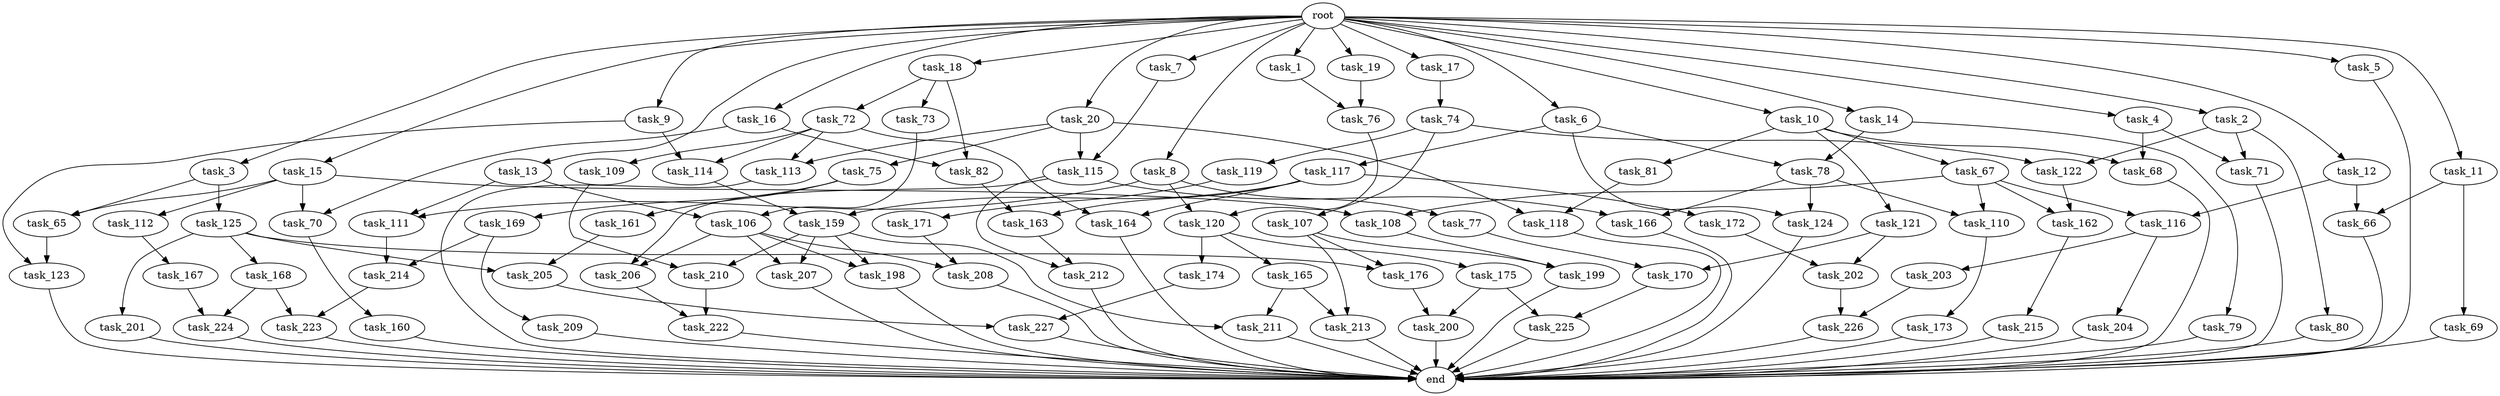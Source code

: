 digraph G {
  task_207 [size="627065225.216000"];
  task_16 [size="1.024000"];
  task_227 [size="936302870.528000"];
  task_212 [size="446676598.784000"];
  task_168 [size="309237645.312000"];
  task_115 [size="292057776.128000"];
  task_17 [size="1.024000"];
  task_125 [size="420906795.008000"];
  task_12 [size="1.024000"];
  task_172 [size="34359738.368000"];
  task_119 [size="309237645.312000"];
  task_111 [size="893353197.568000"];
  task_11 [size="1.024000"];
  task_20 [size="1.024000"];
  task_166 [size="996432412.672000"];
  task_68 [size="343597383.680000"];
  task_162 [size="154618822.656000"];
  task_205 [size="446676598.784000"];
  task_6 [size="1.024000"];
  task_78 [size="1168231104.512000"];
  task_176 [size="618475290.624000"];
  task_1 [size="1.024000"];
  task_108 [size="154618822.656000"];
  task_13 [size="1.024000"];
  task_123 [size="833223655.424000"];
  task_79 [size="309237645.312000"];
  task_72 [size="137438953.472000"];
  task_200 [size="635655159.808000"];
  task_5 [size="1.024000"];
  root [size="0.000000"];
  task_202 [size="249108103.168000"];
  task_117 [size="858993459.200000"];
  task_7 [size="1.024000"];
  task_74 [size="309237645.312000"];
  task_118 [size="498216206.336000"];
  task_18 [size="1.024000"];
  task_106 [size="1073741824.000000"];
  task_198 [size="627065225.216000"];
  task_215 [size="77309411.328000"];
  task_82 [size="171798691.840000"];
  task_203 [size="309237645.312000"];
  task_77 [size="34359738.368000"];
  task_210 [size="214748364.800000"];
  task_165 [size="695784701.952000"];
  task_209 [size="77309411.328000"];
  task_174 [size="695784701.952000"];
  task_110 [size="936302870.528000"];
  task_66 [size="1168231104.512000"];
  task_4 [size="1.024000"];
  task_19 [size="1.024000"];
  task_173 [size="137438953.472000"];
  task_204 [size="309237645.312000"];
  task_159 [size="68719476.736000"];
  task_112 [size="77309411.328000"];
  task_199 [size="1168231104.512000"];
  task_65 [size="498216206.336000"];
  task_73 [size="137438953.472000"];
  task_76 [size="584115552.256000"];
  task_211 [size="498216206.336000"];
  task_208 [size="764504178.688000"];
  task_10 [size="1.024000"];
  task_81 [size="34359738.368000"];
  task_225 [size="429496729.600000"];
  task_213 [size="730144440.320000"];
  task_14 [size="1.024000"];
  task_163 [size="111669149.696000"];
  task_69 [size="858993459.200000"];
  task_223 [size="858993459.200000"];
  task_214 [size="936302870.528000"];
  task_75 [size="77309411.328000"];
  task_121 [size="34359738.368000"];
  task_15 [size="1.024000"];
  task_169 [size="309237645.312000"];
  end [size="0.000000"];
  task_164 [size="455266533.376000"];
  task_167 [size="77309411.328000"];
  task_114 [size="1116691496.960000"];
  task_70 [size="111669149.696000"];
  task_160 [size="420906795.008000"];
  task_175 [size="695784701.952000"];
  task_3 [size="1.024000"];
  task_170 [size="249108103.168000"];
  task_71 [size="730144440.320000"];
  task_201 [size="309237645.312000"];
  task_109 [size="420906795.008000"];
  task_8 [size="1.024000"];
  task_9 [size="1.024000"];
  task_120 [size="455266533.376000"];
  task_2 [size="1.024000"];
  task_124 [size="1717986918.400000"];
  task_67 [size="34359738.368000"];
  task_161 [size="309237645.312000"];
  task_80 [size="420906795.008000"];
  task_122 [size="730144440.320000"];
  task_107 [size="309237645.312000"];
  task_226 [size="498216206.336000"];
  task_113 [size="498216206.336000"];
  task_224 [size="764504178.688000"];
  task_116 [size="386547056.640000"];
  task_222 [size="858993459.200000"];
  task_171 [size="214748364.800000"];
  task_206 [size="687194767.360000"];

  task_207 -> end [size="1.000000"];
  task_16 -> task_70 [size="33554432.000000"];
  task_16 -> task_82 [size="33554432.000000"];
  task_227 -> end [size="1.000000"];
  task_212 -> end [size="1.000000"];
  task_168 -> task_223 [size="536870912.000000"];
  task_168 -> task_224 [size="536870912.000000"];
  task_115 -> task_166 [size="134217728.000000"];
  task_115 -> task_212 [size="134217728.000000"];
  task_115 -> task_206 [size="134217728.000000"];
  task_17 -> task_74 [size="301989888.000000"];
  task_125 -> task_205 [size="301989888.000000"];
  task_125 -> task_168 [size="301989888.000000"];
  task_125 -> task_201 [size="301989888.000000"];
  task_125 -> task_176 [size="301989888.000000"];
  task_12 -> task_66 [size="301989888.000000"];
  task_12 -> task_116 [size="301989888.000000"];
  task_172 -> task_202 [size="33554432.000000"];
  task_119 -> task_171 [size="209715200.000000"];
  task_111 -> task_214 [size="838860800.000000"];
  task_11 -> task_66 [size="838860800.000000"];
  task_11 -> task_69 [size="838860800.000000"];
  task_20 -> task_113 [size="75497472.000000"];
  task_20 -> task_75 [size="75497472.000000"];
  task_20 -> task_115 [size="75497472.000000"];
  task_20 -> task_118 [size="75497472.000000"];
  task_166 -> end [size="1.000000"];
  task_68 -> end [size="1.000000"];
  task_162 -> task_215 [size="75497472.000000"];
  task_205 -> task_227 [size="838860800.000000"];
  task_6 -> task_78 [size="838860800.000000"];
  task_6 -> task_117 [size="838860800.000000"];
  task_6 -> task_124 [size="838860800.000000"];
  task_78 -> task_166 [size="838860800.000000"];
  task_78 -> task_124 [size="838860800.000000"];
  task_78 -> task_110 [size="838860800.000000"];
  task_176 -> task_200 [size="411041792.000000"];
  task_1 -> task_76 [size="536870912.000000"];
  task_108 -> task_199 [size="838860800.000000"];
  task_13 -> task_111 [size="838860800.000000"];
  task_13 -> task_106 [size="838860800.000000"];
  task_123 -> end [size="1.000000"];
  task_79 -> end [size="1.000000"];
  task_72 -> task_113 [size="411041792.000000"];
  task_72 -> task_114 [size="411041792.000000"];
  task_72 -> task_109 [size="411041792.000000"];
  task_72 -> task_164 [size="411041792.000000"];
  task_200 -> end [size="1.000000"];
  task_5 -> end [size="1.000000"];
  root -> task_2 [size="1.000000"];
  root -> task_7 [size="1.000000"];
  root -> task_5 [size="1.000000"];
  root -> task_11 [size="1.000000"];
  root -> task_20 [size="1.000000"];
  root -> task_10 [size="1.000000"];
  root -> task_16 [size="1.000000"];
  root -> task_4 [size="1.000000"];
  root -> task_17 [size="1.000000"];
  root -> task_3 [size="1.000000"];
  root -> task_13 [size="1.000000"];
  root -> task_18 [size="1.000000"];
  root -> task_9 [size="1.000000"];
  root -> task_19 [size="1.000000"];
  root -> task_6 [size="1.000000"];
  root -> task_14 [size="1.000000"];
  root -> task_8 [size="1.000000"];
  root -> task_12 [size="1.000000"];
  root -> task_15 [size="1.000000"];
  root -> task_1 [size="1.000000"];
  task_202 -> task_226 [size="75497472.000000"];
  task_117 -> task_159 [size="33554432.000000"];
  task_117 -> task_163 [size="33554432.000000"];
  task_117 -> task_172 [size="33554432.000000"];
  task_117 -> task_164 [size="33554432.000000"];
  task_7 -> task_115 [size="209715200.000000"];
  task_74 -> task_119 [size="301989888.000000"];
  task_74 -> task_122 [size="301989888.000000"];
  task_74 -> task_107 [size="301989888.000000"];
  task_118 -> end [size="1.000000"];
  task_18 -> task_82 [size="134217728.000000"];
  task_18 -> task_73 [size="134217728.000000"];
  task_18 -> task_72 [size="134217728.000000"];
  task_106 -> task_207 [size="536870912.000000"];
  task_106 -> task_208 [size="536870912.000000"];
  task_106 -> task_198 [size="536870912.000000"];
  task_106 -> task_206 [size="536870912.000000"];
  task_198 -> end [size="1.000000"];
  task_215 -> end [size="1.000000"];
  task_82 -> task_163 [size="75497472.000000"];
  task_203 -> task_226 [size="411041792.000000"];
  task_77 -> task_170 [size="33554432.000000"];
  task_210 -> task_222 [size="536870912.000000"];
  task_165 -> task_211 [size="411041792.000000"];
  task_165 -> task_213 [size="411041792.000000"];
  task_209 -> end [size="1.000000"];
  task_174 -> task_227 [size="75497472.000000"];
  task_110 -> task_173 [size="134217728.000000"];
  task_66 -> end [size="1.000000"];
  task_4 -> task_71 [size="301989888.000000"];
  task_4 -> task_68 [size="301989888.000000"];
  task_19 -> task_76 [size="33554432.000000"];
  task_173 -> end [size="1.000000"];
  task_204 -> end [size="1.000000"];
  task_159 -> task_207 [size="75497472.000000"];
  task_159 -> task_210 [size="75497472.000000"];
  task_159 -> task_211 [size="75497472.000000"];
  task_159 -> task_198 [size="75497472.000000"];
  task_112 -> task_167 [size="75497472.000000"];
  task_199 -> end [size="1.000000"];
  task_65 -> task_123 [size="134217728.000000"];
  task_73 -> task_106 [size="209715200.000000"];
  task_76 -> task_120 [size="411041792.000000"];
  task_211 -> end [size="1.000000"];
  task_208 -> end [size="1.000000"];
  task_10 -> task_68 [size="33554432.000000"];
  task_10 -> task_67 [size="33554432.000000"];
  task_10 -> task_121 [size="33554432.000000"];
  task_10 -> task_81 [size="33554432.000000"];
  task_81 -> task_118 [size="411041792.000000"];
  task_225 -> end [size="1.000000"];
  task_213 -> end [size="1.000000"];
  task_14 -> task_78 [size="301989888.000000"];
  task_14 -> task_79 [size="301989888.000000"];
  task_163 -> task_212 [size="301989888.000000"];
  task_69 -> end [size="1.000000"];
  task_223 -> end [size="1.000000"];
  task_214 -> task_223 [size="301989888.000000"];
  task_75 -> task_161 [size="301989888.000000"];
  task_75 -> task_169 [size="301989888.000000"];
  task_121 -> task_202 [size="209715200.000000"];
  task_121 -> task_170 [size="209715200.000000"];
  task_15 -> task_70 [size="75497472.000000"];
  task_15 -> task_108 [size="75497472.000000"];
  task_15 -> task_112 [size="75497472.000000"];
  task_15 -> task_65 [size="75497472.000000"];
  task_169 -> task_209 [size="75497472.000000"];
  task_169 -> task_214 [size="75497472.000000"];
  task_164 -> end [size="1.000000"];
  task_167 -> task_224 [size="209715200.000000"];
  task_114 -> task_159 [size="33554432.000000"];
  task_70 -> task_160 [size="411041792.000000"];
  task_160 -> end [size="1.000000"];
  task_175 -> task_225 [size="209715200.000000"];
  task_175 -> task_200 [size="209715200.000000"];
  task_3 -> task_65 [size="411041792.000000"];
  task_3 -> task_125 [size="411041792.000000"];
  task_170 -> task_225 [size="209715200.000000"];
  task_71 -> end [size="1.000000"];
  task_201 -> end [size="1.000000"];
  task_109 -> task_210 [size="134217728.000000"];
  task_8 -> task_111 [size="33554432.000000"];
  task_8 -> task_120 [size="33554432.000000"];
  task_8 -> task_77 [size="33554432.000000"];
  task_9 -> task_114 [size="679477248.000000"];
  task_9 -> task_123 [size="679477248.000000"];
  task_120 -> task_174 [size="679477248.000000"];
  task_120 -> task_175 [size="679477248.000000"];
  task_120 -> task_165 [size="679477248.000000"];
  task_2 -> task_71 [size="411041792.000000"];
  task_2 -> task_122 [size="411041792.000000"];
  task_2 -> task_80 [size="411041792.000000"];
  task_124 -> end [size="1.000000"];
  task_67 -> task_108 [size="75497472.000000"];
  task_67 -> task_162 [size="75497472.000000"];
  task_67 -> task_116 [size="75497472.000000"];
  task_67 -> task_110 [size="75497472.000000"];
  task_161 -> task_205 [size="134217728.000000"];
  task_80 -> end [size="1.000000"];
  task_122 -> task_162 [size="75497472.000000"];
  task_107 -> task_176 [size="301989888.000000"];
  task_107 -> task_199 [size="301989888.000000"];
  task_107 -> task_213 [size="301989888.000000"];
  task_226 -> end [size="1.000000"];
  task_113 -> end [size="1.000000"];
  task_224 -> end [size="1.000000"];
  task_116 -> task_203 [size="301989888.000000"];
  task_116 -> task_204 [size="301989888.000000"];
  task_222 -> end [size="1.000000"];
  task_171 -> task_208 [size="209715200.000000"];
  task_206 -> task_222 [size="301989888.000000"];
}
